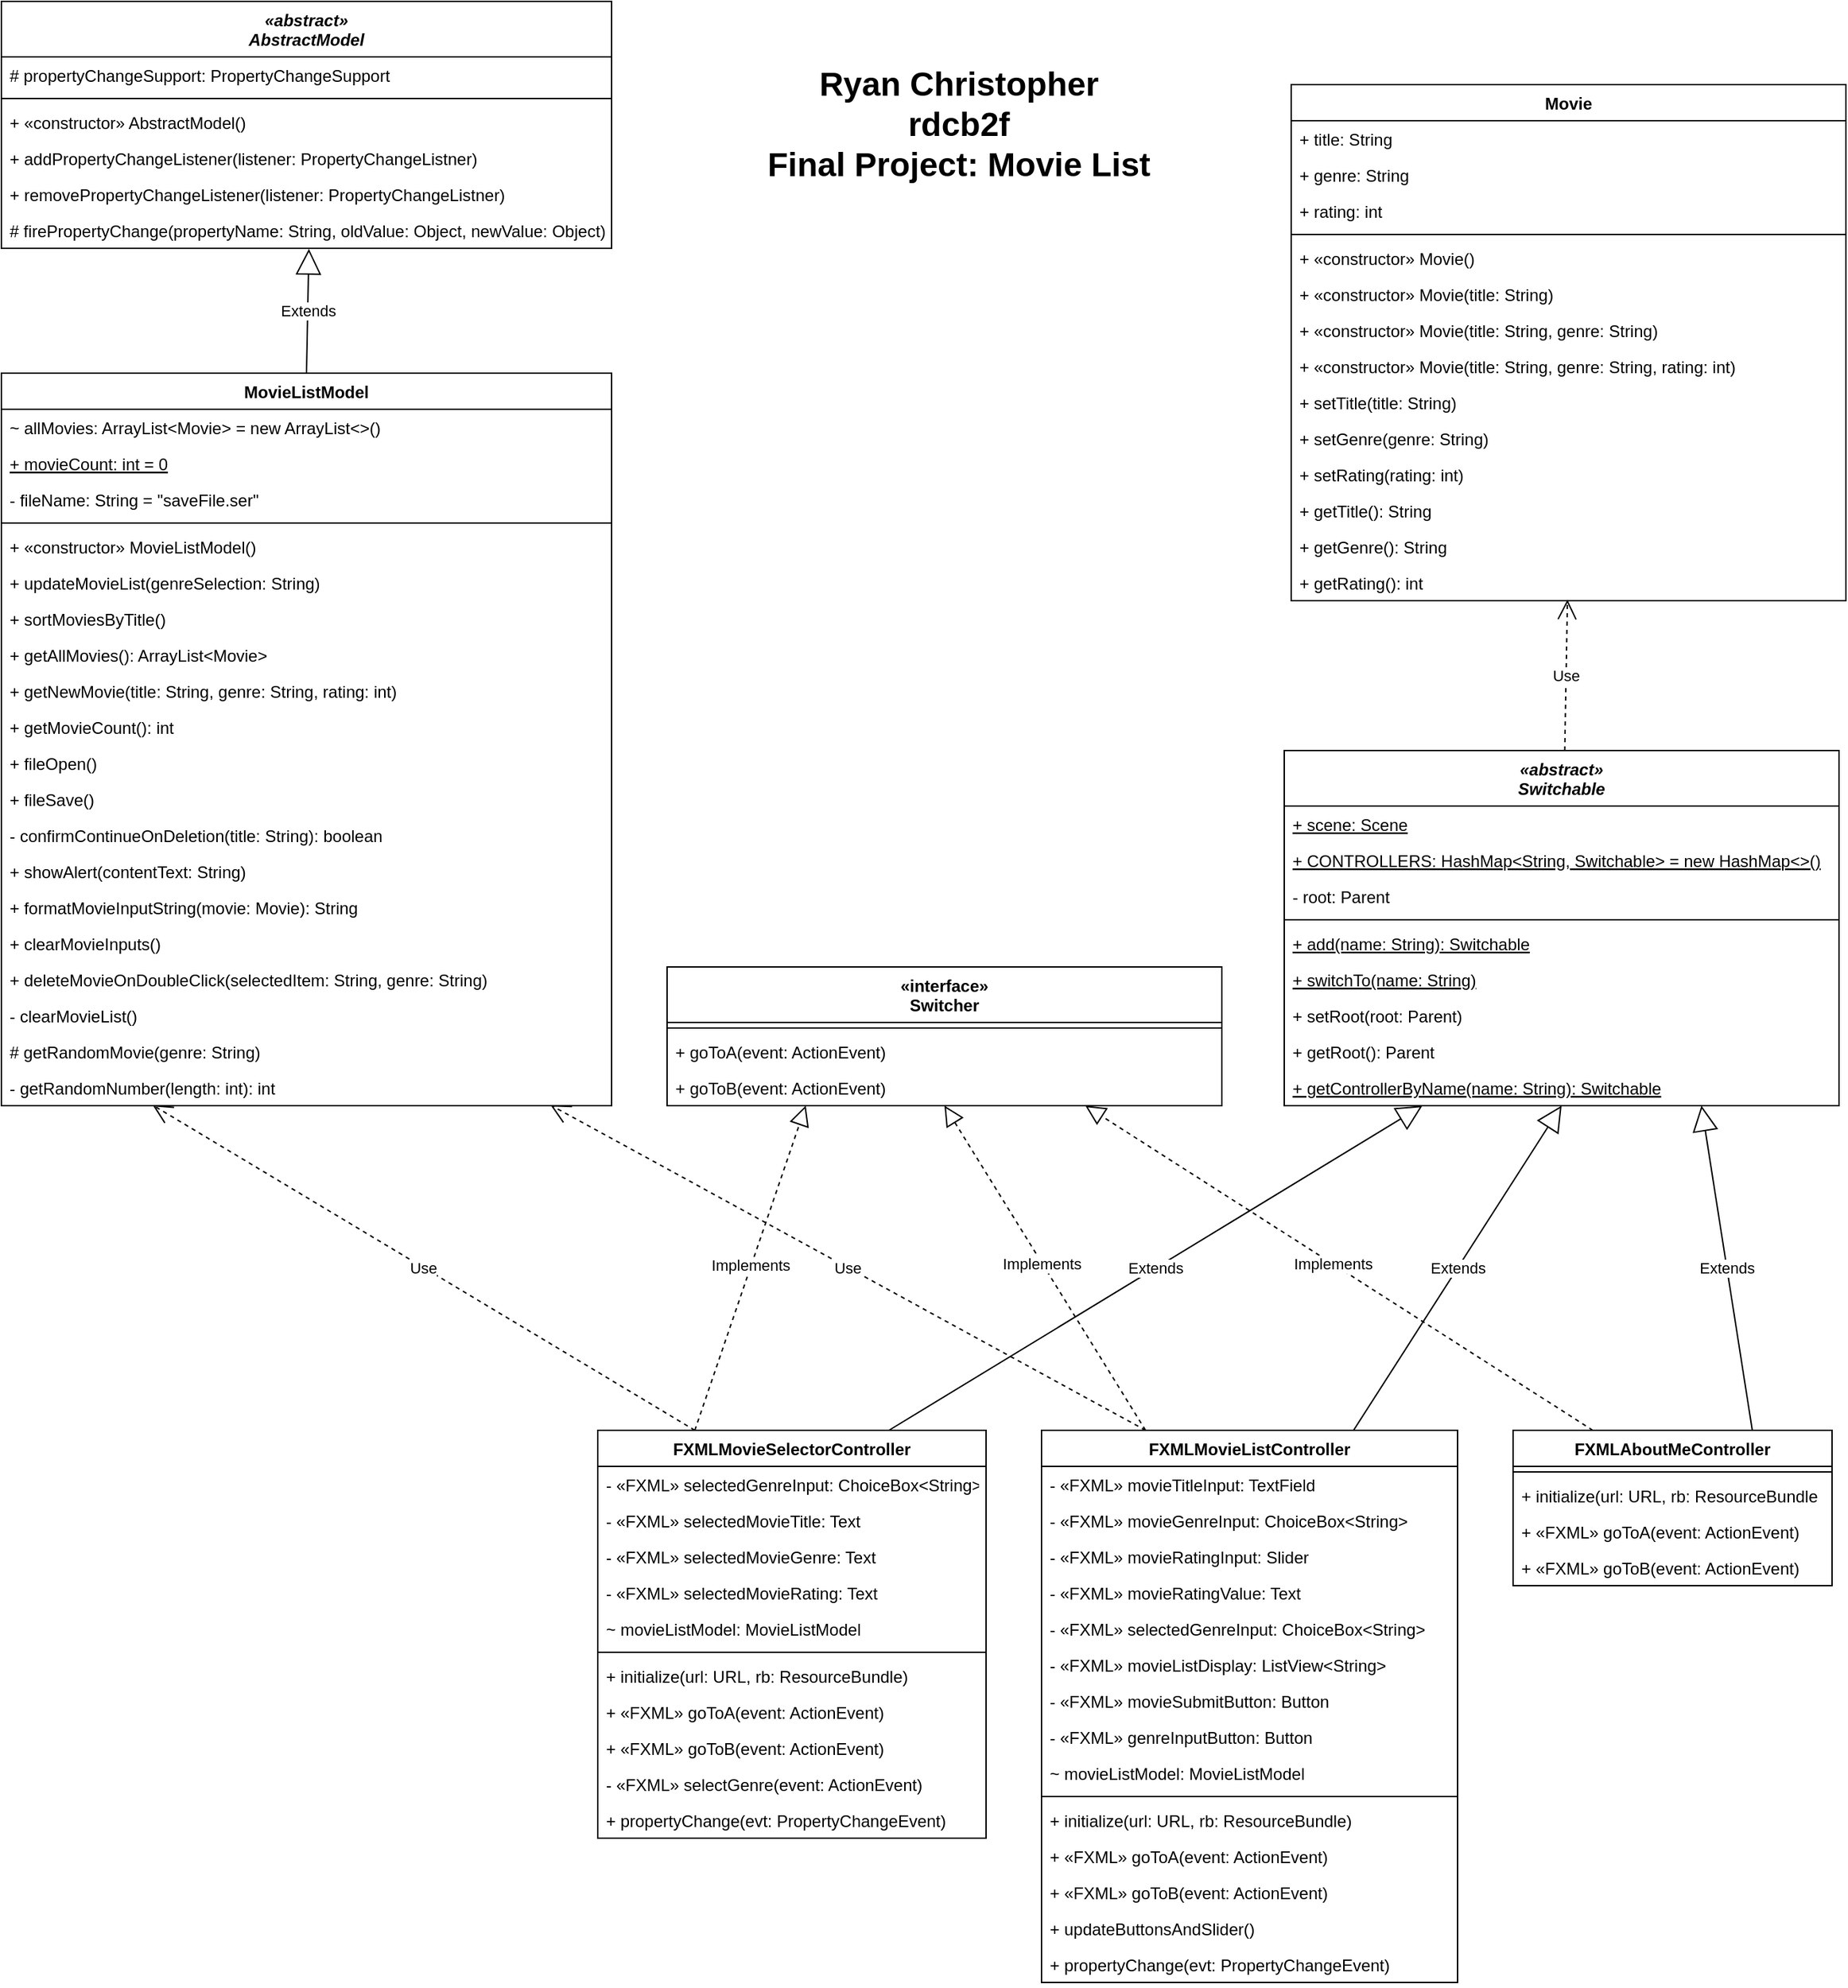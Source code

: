 <mxfile version="14.4.9" type="device"><diagram id="tVxS_6GN8kHT8gtXLQxg" name="Page-1"><mxGraphModel dx="2881" dy="2203" grid="1" gridSize="10" guides="1" tooltips="1" connect="1" arrows="1" fold="1" page="1" pageScale="1" pageWidth="850" pageHeight="1100" math="0" shadow="0"><root><mxCell id="0"/><mxCell id="1" parent="0"/><mxCell id="slkLCoRaijiRmaJfFfZp-1" value="«abstract»&#10;AbstractModel" style="swimlane;fontStyle=3;align=center;verticalAlign=top;childLayout=stackLayout;horizontal=1;startSize=40;horizontalStack=0;resizeParent=1;resizeParentMax=0;resizeLast=0;collapsible=1;marginBottom=0;" vertex="1" parent="1"><mxGeometry x="-50" y="-320" width="440" height="178" as="geometry"/></mxCell><mxCell id="slkLCoRaijiRmaJfFfZp-2" value="# propertyChangeSupport: PropertyChangeSupport" style="text;strokeColor=none;fillColor=none;align=left;verticalAlign=top;spacingLeft=4;spacingRight=4;overflow=hidden;rotatable=0;points=[[0,0.5],[1,0.5]];portConstraint=eastwest;" vertex="1" parent="slkLCoRaijiRmaJfFfZp-1"><mxGeometry y="40" width="440" height="26" as="geometry"/></mxCell><mxCell id="slkLCoRaijiRmaJfFfZp-3" value="" style="line;strokeWidth=1;fillColor=none;align=left;verticalAlign=middle;spacingTop=-1;spacingLeft=3;spacingRight=3;rotatable=0;labelPosition=right;points=[];portConstraint=eastwest;" vertex="1" parent="slkLCoRaijiRmaJfFfZp-1"><mxGeometry y="66" width="440" height="8" as="geometry"/></mxCell><mxCell id="slkLCoRaijiRmaJfFfZp-4" value="+ «constructor» AbstractModel()" style="text;strokeColor=none;fillColor=none;align=left;verticalAlign=top;spacingLeft=4;spacingRight=4;overflow=hidden;rotatable=0;points=[[0,0.5],[1,0.5]];portConstraint=eastwest;" vertex="1" parent="slkLCoRaijiRmaJfFfZp-1"><mxGeometry y="74" width="440" height="26" as="geometry"/></mxCell><mxCell id="slkLCoRaijiRmaJfFfZp-5" value="+ addPropertyChangeListener(listener: PropertyChangeListner)" style="text;strokeColor=none;fillColor=none;align=left;verticalAlign=top;spacingLeft=4;spacingRight=4;overflow=hidden;rotatable=0;points=[[0,0.5],[1,0.5]];portConstraint=eastwest;" vertex="1" parent="slkLCoRaijiRmaJfFfZp-1"><mxGeometry y="100" width="440" height="26" as="geometry"/></mxCell><mxCell id="slkLCoRaijiRmaJfFfZp-6" value="+ removePropertyChangeListener(listener: PropertyChangeListner)" style="text;strokeColor=none;fillColor=none;align=left;verticalAlign=top;spacingLeft=4;spacingRight=4;overflow=hidden;rotatable=0;points=[[0,0.5],[1,0.5]];portConstraint=eastwest;" vertex="1" parent="slkLCoRaijiRmaJfFfZp-1"><mxGeometry y="126" width="440" height="26" as="geometry"/></mxCell><mxCell id="slkLCoRaijiRmaJfFfZp-7" value="# firePropertyChange(propertyName: String, oldValue: Object, newValue: Object)" style="text;strokeColor=none;fillColor=none;align=left;verticalAlign=top;spacingLeft=4;spacingRight=4;overflow=hidden;rotatable=0;points=[[0,0.5],[1,0.5]];portConstraint=eastwest;" vertex="1" parent="slkLCoRaijiRmaJfFfZp-1"><mxGeometry y="152" width="440" height="26" as="geometry"/></mxCell><mxCell id="slkLCoRaijiRmaJfFfZp-8" value="MovieListModel" style="swimlane;fontStyle=1;align=center;verticalAlign=top;childLayout=stackLayout;horizontal=1;startSize=26;horizontalStack=0;resizeParent=1;resizeParentMax=0;resizeLast=0;collapsible=1;marginBottom=0;" vertex="1" parent="1"><mxGeometry x="-50" y="-52" width="440" height="528" as="geometry"/></mxCell><mxCell id="slkLCoRaijiRmaJfFfZp-9" value="~ allMovies: ArrayList&lt;Movie&gt; = new ArrayList&lt;&gt;()" style="text;strokeColor=none;fillColor=none;align=left;verticalAlign=top;spacingLeft=4;spacingRight=4;overflow=hidden;rotatable=0;points=[[0,0.5],[1,0.5]];portConstraint=eastwest;" vertex="1" parent="slkLCoRaijiRmaJfFfZp-8"><mxGeometry y="26" width="440" height="26" as="geometry"/></mxCell><mxCell id="slkLCoRaijiRmaJfFfZp-12" value="+ movieCount: int = 0" style="text;strokeColor=none;fillColor=none;align=left;verticalAlign=top;spacingLeft=4;spacingRight=4;overflow=hidden;rotatable=0;points=[[0,0.5],[1,0.5]];portConstraint=eastwest;fontStyle=4" vertex="1" parent="slkLCoRaijiRmaJfFfZp-8"><mxGeometry y="52" width="440" height="26" as="geometry"/></mxCell><mxCell id="slkLCoRaijiRmaJfFfZp-13" value="- fileName: String = &quot;saveFile.ser&quot;" style="text;strokeColor=none;fillColor=none;align=left;verticalAlign=top;spacingLeft=4;spacingRight=4;overflow=hidden;rotatable=0;points=[[0,0.5],[1,0.5]];portConstraint=eastwest;fontStyle=0" vertex="1" parent="slkLCoRaijiRmaJfFfZp-8"><mxGeometry y="78" width="440" height="26" as="geometry"/></mxCell><mxCell id="slkLCoRaijiRmaJfFfZp-10" value="" style="line;strokeWidth=1;fillColor=none;align=left;verticalAlign=middle;spacingTop=-1;spacingLeft=3;spacingRight=3;rotatable=0;labelPosition=right;points=[];portConstraint=eastwest;" vertex="1" parent="slkLCoRaijiRmaJfFfZp-8"><mxGeometry y="104" width="440" height="8" as="geometry"/></mxCell><mxCell id="slkLCoRaijiRmaJfFfZp-11" value="+ «constructor» MovieListModel()" style="text;strokeColor=none;fillColor=none;align=left;verticalAlign=top;spacingLeft=4;spacingRight=4;overflow=hidden;rotatable=0;points=[[0,0.5],[1,0.5]];portConstraint=eastwest;" vertex="1" parent="slkLCoRaijiRmaJfFfZp-8"><mxGeometry y="112" width="440" height="26" as="geometry"/></mxCell><mxCell id="slkLCoRaijiRmaJfFfZp-14" value="+ updateMovieList(genreSelection: String)" style="text;strokeColor=none;fillColor=none;align=left;verticalAlign=top;spacingLeft=4;spacingRight=4;overflow=hidden;rotatable=0;points=[[0,0.5],[1,0.5]];portConstraint=eastwest;" vertex="1" parent="slkLCoRaijiRmaJfFfZp-8"><mxGeometry y="138" width="440" height="26" as="geometry"/></mxCell><mxCell id="slkLCoRaijiRmaJfFfZp-15" value="+ sortMoviesByTitle()" style="text;strokeColor=none;fillColor=none;align=left;verticalAlign=top;spacingLeft=4;spacingRight=4;overflow=hidden;rotatable=0;points=[[0,0.5],[1,0.5]];portConstraint=eastwest;" vertex="1" parent="slkLCoRaijiRmaJfFfZp-8"><mxGeometry y="164" width="440" height="26" as="geometry"/></mxCell><mxCell id="slkLCoRaijiRmaJfFfZp-16" value="+ getAllMovies(): ArrayList&lt;Movie&gt;" style="text;strokeColor=none;fillColor=none;align=left;verticalAlign=top;spacingLeft=4;spacingRight=4;overflow=hidden;rotatable=0;points=[[0,0.5],[1,0.5]];portConstraint=eastwest;" vertex="1" parent="slkLCoRaijiRmaJfFfZp-8"><mxGeometry y="190" width="440" height="26" as="geometry"/></mxCell><mxCell id="slkLCoRaijiRmaJfFfZp-17" value="+ getNewMovie(title: String, genre: String, rating: int)" style="text;strokeColor=none;fillColor=none;align=left;verticalAlign=top;spacingLeft=4;spacingRight=4;overflow=hidden;rotatable=0;points=[[0,0.5],[1,0.5]];portConstraint=eastwest;" vertex="1" parent="slkLCoRaijiRmaJfFfZp-8"><mxGeometry y="216" width="440" height="26" as="geometry"/></mxCell><mxCell id="slkLCoRaijiRmaJfFfZp-18" value="+ getMovieCount(): int" style="text;strokeColor=none;fillColor=none;align=left;verticalAlign=top;spacingLeft=4;spacingRight=4;overflow=hidden;rotatable=0;points=[[0,0.5],[1,0.5]];portConstraint=eastwest;" vertex="1" parent="slkLCoRaijiRmaJfFfZp-8"><mxGeometry y="242" width="440" height="26" as="geometry"/></mxCell><mxCell id="slkLCoRaijiRmaJfFfZp-19" value="+ fileOpen()" style="text;strokeColor=none;fillColor=none;align=left;verticalAlign=top;spacingLeft=4;spacingRight=4;overflow=hidden;rotatable=0;points=[[0,0.5],[1,0.5]];portConstraint=eastwest;" vertex="1" parent="slkLCoRaijiRmaJfFfZp-8"><mxGeometry y="268" width="440" height="26" as="geometry"/></mxCell><mxCell id="slkLCoRaijiRmaJfFfZp-20" value="+ fileSave()" style="text;strokeColor=none;fillColor=none;align=left;verticalAlign=top;spacingLeft=4;spacingRight=4;overflow=hidden;rotatable=0;points=[[0,0.5],[1,0.5]];portConstraint=eastwest;" vertex="1" parent="slkLCoRaijiRmaJfFfZp-8"><mxGeometry y="294" width="440" height="26" as="geometry"/></mxCell><mxCell id="slkLCoRaijiRmaJfFfZp-21" value="- confirmContinueOnDeletion(title: String): boolean" style="text;strokeColor=none;fillColor=none;align=left;verticalAlign=top;spacingLeft=4;spacingRight=4;overflow=hidden;rotatable=0;points=[[0,0.5],[1,0.5]];portConstraint=eastwest;" vertex="1" parent="slkLCoRaijiRmaJfFfZp-8"><mxGeometry y="320" width="440" height="26" as="geometry"/></mxCell><mxCell id="slkLCoRaijiRmaJfFfZp-22" value="+ showAlert(contentText: String)" style="text;strokeColor=none;fillColor=none;align=left;verticalAlign=top;spacingLeft=4;spacingRight=4;overflow=hidden;rotatable=0;points=[[0,0.5],[1,0.5]];portConstraint=eastwest;" vertex="1" parent="slkLCoRaijiRmaJfFfZp-8"><mxGeometry y="346" width="440" height="26" as="geometry"/></mxCell><mxCell id="slkLCoRaijiRmaJfFfZp-23" value="+ formatMovieInputString(movie: Movie): String" style="text;strokeColor=none;fillColor=none;align=left;verticalAlign=top;spacingLeft=4;spacingRight=4;overflow=hidden;rotatable=0;points=[[0,0.5],[1,0.5]];portConstraint=eastwest;" vertex="1" parent="slkLCoRaijiRmaJfFfZp-8"><mxGeometry y="372" width="440" height="26" as="geometry"/></mxCell><mxCell id="slkLCoRaijiRmaJfFfZp-24" value="+ clearMovieInputs()" style="text;strokeColor=none;fillColor=none;align=left;verticalAlign=top;spacingLeft=4;spacingRight=4;overflow=hidden;rotatable=0;points=[[0,0.5],[1,0.5]];portConstraint=eastwest;" vertex="1" parent="slkLCoRaijiRmaJfFfZp-8"><mxGeometry y="398" width="440" height="26" as="geometry"/></mxCell><mxCell id="slkLCoRaijiRmaJfFfZp-25" value="+ deleteMovieOnDoubleClick(selectedItem: String, genre: String)" style="text;strokeColor=none;fillColor=none;align=left;verticalAlign=top;spacingLeft=4;spacingRight=4;overflow=hidden;rotatable=0;points=[[0,0.5],[1,0.5]];portConstraint=eastwest;" vertex="1" parent="slkLCoRaijiRmaJfFfZp-8"><mxGeometry y="424" width="440" height="26" as="geometry"/></mxCell><mxCell id="slkLCoRaijiRmaJfFfZp-26" value="- clearMovieList()" style="text;strokeColor=none;fillColor=none;align=left;verticalAlign=top;spacingLeft=4;spacingRight=4;overflow=hidden;rotatable=0;points=[[0,0.5],[1,0.5]];portConstraint=eastwest;" vertex="1" parent="slkLCoRaijiRmaJfFfZp-8"><mxGeometry y="450" width="440" height="26" as="geometry"/></mxCell><mxCell id="slkLCoRaijiRmaJfFfZp-27" value="# getRandomMovie(genre: String)" style="text;strokeColor=none;fillColor=none;align=left;verticalAlign=top;spacingLeft=4;spacingRight=4;overflow=hidden;rotatable=0;points=[[0,0.5],[1,0.5]];portConstraint=eastwest;" vertex="1" parent="slkLCoRaijiRmaJfFfZp-8"><mxGeometry y="476" width="440" height="26" as="geometry"/></mxCell><mxCell id="slkLCoRaijiRmaJfFfZp-28" value="- getRandomNumber(length: int): int" style="text;strokeColor=none;fillColor=none;align=left;verticalAlign=top;spacingLeft=4;spacingRight=4;overflow=hidden;rotatable=0;points=[[0,0.5],[1,0.5]];portConstraint=eastwest;" vertex="1" parent="slkLCoRaijiRmaJfFfZp-8"><mxGeometry y="502" width="440" height="26" as="geometry"/></mxCell><mxCell id="slkLCoRaijiRmaJfFfZp-29" value="FXMLMovieListController" style="swimlane;fontStyle=1;align=center;verticalAlign=top;childLayout=stackLayout;horizontal=1;startSize=26;horizontalStack=0;resizeParent=1;resizeParentMax=0;resizeLast=0;collapsible=1;marginBottom=0;" vertex="1" parent="1"><mxGeometry x="700" y="710" width="300" height="398" as="geometry"/></mxCell><mxCell id="slkLCoRaijiRmaJfFfZp-30" value="- «FXML» movieTitleInput: TextField" style="text;strokeColor=none;fillColor=none;align=left;verticalAlign=top;spacingLeft=4;spacingRight=4;overflow=hidden;rotatable=0;points=[[0,0.5],[1,0.5]];portConstraint=eastwest;" vertex="1" parent="slkLCoRaijiRmaJfFfZp-29"><mxGeometry y="26" width="300" height="26" as="geometry"/></mxCell><mxCell id="slkLCoRaijiRmaJfFfZp-33" value="- «FXML» movieGenreInput: ChoiceBox&lt;String&gt;" style="text;strokeColor=none;fillColor=none;align=left;verticalAlign=top;spacingLeft=4;spacingRight=4;overflow=hidden;rotatable=0;points=[[0,0.5],[1,0.5]];portConstraint=eastwest;" vertex="1" parent="slkLCoRaijiRmaJfFfZp-29"><mxGeometry y="52" width="300" height="26" as="geometry"/></mxCell><mxCell id="slkLCoRaijiRmaJfFfZp-34" value="- «FXML» movieRatingInput: Slider" style="text;strokeColor=none;fillColor=none;align=left;verticalAlign=top;spacingLeft=4;spacingRight=4;overflow=hidden;rotatable=0;points=[[0,0.5],[1,0.5]];portConstraint=eastwest;" vertex="1" parent="slkLCoRaijiRmaJfFfZp-29"><mxGeometry y="78" width="300" height="26" as="geometry"/></mxCell><mxCell id="slkLCoRaijiRmaJfFfZp-35" value="- «FXML» movieRatingValue: Text" style="text;strokeColor=none;fillColor=none;align=left;verticalAlign=top;spacingLeft=4;spacingRight=4;overflow=hidden;rotatable=0;points=[[0,0.5],[1,0.5]];portConstraint=eastwest;" vertex="1" parent="slkLCoRaijiRmaJfFfZp-29"><mxGeometry y="104" width="300" height="26" as="geometry"/></mxCell><mxCell id="slkLCoRaijiRmaJfFfZp-36" value="- «FXML» selectedGenreInput: ChoiceBox&lt;String&gt;" style="text;strokeColor=none;fillColor=none;align=left;verticalAlign=top;spacingLeft=4;spacingRight=4;overflow=hidden;rotatable=0;points=[[0,0.5],[1,0.5]];portConstraint=eastwest;" vertex="1" parent="slkLCoRaijiRmaJfFfZp-29"><mxGeometry y="130" width="300" height="26" as="geometry"/></mxCell><mxCell id="slkLCoRaijiRmaJfFfZp-37" value="- «FXML» movieListDisplay: ListView&lt;String&gt;" style="text;strokeColor=none;fillColor=none;align=left;verticalAlign=top;spacingLeft=4;spacingRight=4;overflow=hidden;rotatable=0;points=[[0,0.5],[1,0.5]];portConstraint=eastwest;" vertex="1" parent="slkLCoRaijiRmaJfFfZp-29"><mxGeometry y="156" width="300" height="26" as="geometry"/></mxCell><mxCell id="slkLCoRaijiRmaJfFfZp-38" value="- «FXML» movieSubmitButton: Button" style="text;strokeColor=none;fillColor=none;align=left;verticalAlign=top;spacingLeft=4;spacingRight=4;overflow=hidden;rotatable=0;points=[[0,0.5],[1,0.5]];portConstraint=eastwest;" vertex="1" parent="slkLCoRaijiRmaJfFfZp-29"><mxGeometry y="182" width="300" height="26" as="geometry"/></mxCell><mxCell id="slkLCoRaijiRmaJfFfZp-39" value="- «FXML» genreInputButton: Button" style="text;strokeColor=none;fillColor=none;align=left;verticalAlign=top;spacingLeft=4;spacingRight=4;overflow=hidden;rotatable=0;points=[[0,0.5],[1,0.5]];portConstraint=eastwest;" vertex="1" parent="slkLCoRaijiRmaJfFfZp-29"><mxGeometry y="208" width="300" height="26" as="geometry"/></mxCell><mxCell id="slkLCoRaijiRmaJfFfZp-40" value="~ movieListModel: MovieListModel" style="text;strokeColor=none;fillColor=none;align=left;verticalAlign=top;spacingLeft=4;spacingRight=4;overflow=hidden;rotatable=0;points=[[0,0.5],[1,0.5]];portConstraint=eastwest;" vertex="1" parent="slkLCoRaijiRmaJfFfZp-29"><mxGeometry y="234" width="300" height="26" as="geometry"/></mxCell><mxCell id="slkLCoRaijiRmaJfFfZp-31" value="" style="line;strokeWidth=1;fillColor=none;align=left;verticalAlign=middle;spacingTop=-1;spacingLeft=3;spacingRight=3;rotatable=0;labelPosition=right;points=[];portConstraint=eastwest;" vertex="1" parent="slkLCoRaijiRmaJfFfZp-29"><mxGeometry y="260" width="300" height="8" as="geometry"/></mxCell><mxCell id="slkLCoRaijiRmaJfFfZp-32" value="+ initialize(url: URL, rb: ResourceBundle)" style="text;strokeColor=none;fillColor=none;align=left;verticalAlign=top;spacingLeft=4;spacingRight=4;overflow=hidden;rotatable=0;points=[[0,0.5],[1,0.5]];portConstraint=eastwest;" vertex="1" parent="slkLCoRaijiRmaJfFfZp-29"><mxGeometry y="268" width="300" height="26" as="geometry"/></mxCell><mxCell id="slkLCoRaijiRmaJfFfZp-41" value="+ «FXML» goToA(event: ActionEvent)" style="text;strokeColor=none;fillColor=none;align=left;verticalAlign=top;spacingLeft=4;spacingRight=4;overflow=hidden;rotatable=0;points=[[0,0.5],[1,0.5]];portConstraint=eastwest;" vertex="1" parent="slkLCoRaijiRmaJfFfZp-29"><mxGeometry y="294" width="300" height="26" as="geometry"/></mxCell><mxCell id="slkLCoRaijiRmaJfFfZp-42" value="+ «FXML» goToB(event: ActionEvent)" style="text;strokeColor=none;fillColor=none;align=left;verticalAlign=top;spacingLeft=4;spacingRight=4;overflow=hidden;rotatable=0;points=[[0,0.5],[1,0.5]];portConstraint=eastwest;" vertex="1" parent="slkLCoRaijiRmaJfFfZp-29"><mxGeometry y="320" width="300" height="26" as="geometry"/></mxCell><mxCell id="slkLCoRaijiRmaJfFfZp-43" value="+ updateButtonsAndSlider()" style="text;strokeColor=none;fillColor=none;align=left;verticalAlign=top;spacingLeft=4;spacingRight=4;overflow=hidden;rotatable=0;points=[[0,0.5],[1,0.5]];portConstraint=eastwest;" vertex="1" parent="slkLCoRaijiRmaJfFfZp-29"><mxGeometry y="346" width="300" height="26" as="geometry"/></mxCell><mxCell id="slkLCoRaijiRmaJfFfZp-44" value="+ propertyChange(evt: PropertyChangeEvent)" style="text;strokeColor=none;fillColor=none;align=left;verticalAlign=top;spacingLeft=4;spacingRight=4;overflow=hidden;rotatable=0;points=[[0,0.5],[1,0.5]];portConstraint=eastwest;" vertex="1" parent="slkLCoRaijiRmaJfFfZp-29"><mxGeometry y="372" width="300" height="26" as="geometry"/></mxCell><mxCell id="slkLCoRaijiRmaJfFfZp-45" value="FXMLMovieSelectorController" style="swimlane;fontStyle=1;align=center;verticalAlign=top;childLayout=stackLayout;horizontal=1;startSize=26;horizontalStack=0;resizeParent=1;resizeParentMax=0;resizeLast=0;collapsible=1;marginBottom=0;" vertex="1" parent="1"><mxGeometry x="380" y="710" width="280" height="294" as="geometry"/></mxCell><mxCell id="slkLCoRaijiRmaJfFfZp-46" value="- «FXML» selectedGenreInput: ChoiceBox&lt;String&gt;" style="text;strokeColor=none;fillColor=none;align=left;verticalAlign=top;spacingLeft=4;spacingRight=4;overflow=hidden;rotatable=0;points=[[0,0.5],[1,0.5]];portConstraint=eastwest;" vertex="1" parent="slkLCoRaijiRmaJfFfZp-45"><mxGeometry y="26" width="280" height="26" as="geometry"/></mxCell><mxCell id="slkLCoRaijiRmaJfFfZp-49" value="- «FXML» selectedMovieTitle: Text" style="text;strokeColor=none;fillColor=none;align=left;verticalAlign=top;spacingLeft=4;spacingRight=4;overflow=hidden;rotatable=0;points=[[0,0.5],[1,0.5]];portConstraint=eastwest;" vertex="1" parent="slkLCoRaijiRmaJfFfZp-45"><mxGeometry y="52" width="280" height="26" as="geometry"/></mxCell><mxCell id="slkLCoRaijiRmaJfFfZp-50" value="- «FXML» selectedMovieGenre: Text" style="text;strokeColor=none;fillColor=none;align=left;verticalAlign=top;spacingLeft=4;spacingRight=4;overflow=hidden;rotatable=0;points=[[0,0.5],[1,0.5]];portConstraint=eastwest;" vertex="1" parent="slkLCoRaijiRmaJfFfZp-45"><mxGeometry y="78" width="280" height="26" as="geometry"/></mxCell><mxCell id="slkLCoRaijiRmaJfFfZp-51" value="- «FXML» selectedMovieRating: Text" style="text;strokeColor=none;fillColor=none;align=left;verticalAlign=top;spacingLeft=4;spacingRight=4;overflow=hidden;rotatable=0;points=[[0,0.5],[1,0.5]];portConstraint=eastwest;" vertex="1" parent="slkLCoRaijiRmaJfFfZp-45"><mxGeometry y="104" width="280" height="26" as="geometry"/></mxCell><mxCell id="slkLCoRaijiRmaJfFfZp-52" value="~ movieListModel: MovieListModel" style="text;strokeColor=none;fillColor=none;align=left;verticalAlign=top;spacingLeft=4;spacingRight=4;overflow=hidden;rotatable=0;points=[[0,0.5],[1,0.5]];portConstraint=eastwest;" vertex="1" parent="slkLCoRaijiRmaJfFfZp-45"><mxGeometry y="130" width="280" height="26" as="geometry"/></mxCell><mxCell id="slkLCoRaijiRmaJfFfZp-47" value="" style="line;strokeWidth=1;fillColor=none;align=left;verticalAlign=middle;spacingTop=-1;spacingLeft=3;spacingRight=3;rotatable=0;labelPosition=right;points=[];portConstraint=eastwest;" vertex="1" parent="slkLCoRaijiRmaJfFfZp-45"><mxGeometry y="156" width="280" height="8" as="geometry"/></mxCell><mxCell id="slkLCoRaijiRmaJfFfZp-48" value="+ initialize(url: URL, rb: ResourceBundle)" style="text;strokeColor=none;fillColor=none;align=left;verticalAlign=top;spacingLeft=4;spacingRight=4;overflow=hidden;rotatable=0;points=[[0,0.5],[1,0.5]];portConstraint=eastwest;" vertex="1" parent="slkLCoRaijiRmaJfFfZp-45"><mxGeometry y="164" width="280" height="26" as="geometry"/></mxCell><mxCell id="slkLCoRaijiRmaJfFfZp-53" value="+ «FXML» goToA(event: ActionEvent)" style="text;strokeColor=none;fillColor=none;align=left;verticalAlign=top;spacingLeft=4;spacingRight=4;overflow=hidden;rotatable=0;points=[[0,0.5],[1,0.5]];portConstraint=eastwest;" vertex="1" parent="slkLCoRaijiRmaJfFfZp-45"><mxGeometry y="190" width="280" height="26" as="geometry"/></mxCell><mxCell id="slkLCoRaijiRmaJfFfZp-54" value="+ «FXML» goToB(event: ActionEvent)" style="text;strokeColor=none;fillColor=none;align=left;verticalAlign=top;spacingLeft=4;spacingRight=4;overflow=hidden;rotatable=0;points=[[0,0.5],[1,0.5]];portConstraint=eastwest;" vertex="1" parent="slkLCoRaijiRmaJfFfZp-45"><mxGeometry y="216" width="280" height="26" as="geometry"/></mxCell><mxCell id="slkLCoRaijiRmaJfFfZp-55" value="- «FXML» selectGenre(event: ActionEvent)" style="text;strokeColor=none;fillColor=none;align=left;verticalAlign=top;spacingLeft=4;spacingRight=4;overflow=hidden;rotatable=0;points=[[0,0.5],[1,0.5]];portConstraint=eastwest;" vertex="1" parent="slkLCoRaijiRmaJfFfZp-45"><mxGeometry y="242" width="280" height="26" as="geometry"/></mxCell><mxCell id="slkLCoRaijiRmaJfFfZp-56" value="+ propertyChange(evt: PropertyChangeEvent)" style="text;strokeColor=none;fillColor=none;align=left;verticalAlign=top;spacingLeft=4;spacingRight=4;overflow=hidden;rotatable=0;points=[[0,0.5],[1,0.5]];portConstraint=eastwest;" vertex="1" parent="slkLCoRaijiRmaJfFfZp-45"><mxGeometry y="268" width="280" height="26" as="geometry"/></mxCell><mxCell id="slkLCoRaijiRmaJfFfZp-57" value="FXMLAboutMeController" style="swimlane;fontStyle=1;align=center;verticalAlign=top;childLayout=stackLayout;horizontal=1;startSize=26;horizontalStack=0;resizeParent=1;resizeParentMax=0;resizeLast=0;collapsible=1;marginBottom=0;" vertex="1" parent="1"><mxGeometry x="1040" y="710" width="230" height="112" as="geometry"/></mxCell><mxCell id="slkLCoRaijiRmaJfFfZp-59" value="" style="line;strokeWidth=1;fillColor=none;align=left;verticalAlign=middle;spacingTop=-1;spacingLeft=3;spacingRight=3;rotatable=0;labelPosition=right;points=[];portConstraint=eastwest;" vertex="1" parent="slkLCoRaijiRmaJfFfZp-57"><mxGeometry y="26" width="230" height="8" as="geometry"/></mxCell><mxCell id="slkLCoRaijiRmaJfFfZp-60" value="+ initialize(url: URL, rb: ResourceBundle" style="text;strokeColor=none;fillColor=none;align=left;verticalAlign=top;spacingLeft=4;spacingRight=4;overflow=hidden;rotatable=0;points=[[0,0.5],[1,0.5]];portConstraint=eastwest;" vertex="1" parent="slkLCoRaijiRmaJfFfZp-57"><mxGeometry y="34" width="230" height="26" as="geometry"/></mxCell><mxCell id="slkLCoRaijiRmaJfFfZp-61" value="+ «FXML» goToA(event: ActionEvent)" style="text;strokeColor=none;fillColor=none;align=left;verticalAlign=top;spacingLeft=4;spacingRight=4;overflow=hidden;rotatable=0;points=[[0,0.5],[1,0.5]];portConstraint=eastwest;" vertex="1" parent="slkLCoRaijiRmaJfFfZp-57"><mxGeometry y="60" width="230" height="26" as="geometry"/></mxCell><mxCell id="slkLCoRaijiRmaJfFfZp-62" value="+ «FXML» goToB(event: ActionEvent)" style="text;strokeColor=none;fillColor=none;align=left;verticalAlign=top;spacingLeft=4;spacingRight=4;overflow=hidden;rotatable=0;points=[[0,0.5],[1,0.5]];portConstraint=eastwest;" vertex="1" parent="slkLCoRaijiRmaJfFfZp-57"><mxGeometry y="86" width="230" height="26" as="geometry"/></mxCell><mxCell id="slkLCoRaijiRmaJfFfZp-63" value="«abstract»&#10;Switchable" style="swimlane;fontStyle=3;align=center;verticalAlign=top;childLayout=stackLayout;horizontal=1;startSize=40;horizontalStack=0;resizeParent=1;resizeParentMax=0;resizeLast=0;collapsible=1;marginBottom=0;" vertex="1" parent="1"><mxGeometry x="875" y="220" width="400" height="256" as="geometry"/></mxCell><mxCell id="slkLCoRaijiRmaJfFfZp-64" value="+ scene: Scene" style="text;strokeColor=none;fillColor=none;align=left;verticalAlign=top;spacingLeft=4;spacingRight=4;overflow=hidden;rotatable=0;points=[[0,0.5],[1,0.5]];portConstraint=eastwest;fontStyle=4" vertex="1" parent="slkLCoRaijiRmaJfFfZp-63"><mxGeometry y="40" width="400" height="26" as="geometry"/></mxCell><mxCell id="slkLCoRaijiRmaJfFfZp-67" value="+ CONTROLLERS: HashMap&lt;String, Switchable&gt; = new HashMap&lt;&gt;()" style="text;strokeColor=none;fillColor=none;align=left;verticalAlign=top;spacingLeft=4;spacingRight=4;overflow=hidden;rotatable=0;points=[[0,0.5],[1,0.5]];portConstraint=eastwest;fontStyle=4" vertex="1" parent="slkLCoRaijiRmaJfFfZp-63"><mxGeometry y="66" width="400" height="26" as="geometry"/></mxCell><mxCell id="slkLCoRaijiRmaJfFfZp-69" value="- root: Parent" style="text;strokeColor=none;fillColor=none;align=left;verticalAlign=top;spacingLeft=4;spacingRight=4;overflow=hidden;rotatable=0;points=[[0,0.5],[1,0.5]];portConstraint=eastwest;fontStyle=0" vertex="1" parent="slkLCoRaijiRmaJfFfZp-63"><mxGeometry y="92" width="400" height="26" as="geometry"/></mxCell><mxCell id="slkLCoRaijiRmaJfFfZp-65" value="" style="line;strokeWidth=1;fillColor=none;align=left;verticalAlign=middle;spacingTop=-1;spacingLeft=3;spacingRight=3;rotatable=0;labelPosition=right;points=[];portConstraint=eastwest;" vertex="1" parent="slkLCoRaijiRmaJfFfZp-63"><mxGeometry y="118" width="400" height="8" as="geometry"/></mxCell><mxCell id="slkLCoRaijiRmaJfFfZp-66" value="+ add(name: String): Switchable" style="text;strokeColor=none;fillColor=none;align=left;verticalAlign=top;spacingLeft=4;spacingRight=4;overflow=hidden;rotatable=0;points=[[0,0.5],[1,0.5]];portConstraint=eastwest;fontStyle=4" vertex="1" parent="slkLCoRaijiRmaJfFfZp-63"><mxGeometry y="126" width="400" height="26" as="geometry"/></mxCell><mxCell id="slkLCoRaijiRmaJfFfZp-70" value="+ switchTo(name: String)" style="text;strokeColor=none;fillColor=none;align=left;verticalAlign=top;spacingLeft=4;spacingRight=4;overflow=hidden;rotatable=0;points=[[0,0.5],[1,0.5]];portConstraint=eastwest;fontStyle=4" vertex="1" parent="slkLCoRaijiRmaJfFfZp-63"><mxGeometry y="152" width="400" height="26" as="geometry"/></mxCell><mxCell id="slkLCoRaijiRmaJfFfZp-71" value="+ setRoot(root: Parent)" style="text;strokeColor=none;fillColor=none;align=left;verticalAlign=top;spacingLeft=4;spacingRight=4;overflow=hidden;rotatable=0;points=[[0,0.5],[1,0.5]];portConstraint=eastwest;fontStyle=0" vertex="1" parent="slkLCoRaijiRmaJfFfZp-63"><mxGeometry y="178" width="400" height="26" as="geometry"/></mxCell><mxCell id="slkLCoRaijiRmaJfFfZp-72" value="+ getRoot(): Parent" style="text;strokeColor=none;fillColor=none;align=left;verticalAlign=top;spacingLeft=4;spacingRight=4;overflow=hidden;rotatable=0;points=[[0,0.5],[1,0.5]];portConstraint=eastwest;fontStyle=0" vertex="1" parent="slkLCoRaijiRmaJfFfZp-63"><mxGeometry y="204" width="400" height="26" as="geometry"/></mxCell><mxCell id="slkLCoRaijiRmaJfFfZp-73" value="+ getControllerByName(name: String): Switchable" style="text;strokeColor=none;fillColor=none;align=left;verticalAlign=top;spacingLeft=4;spacingRight=4;overflow=hidden;rotatable=0;points=[[0,0.5],[1,0.5]];portConstraint=eastwest;fontStyle=4" vertex="1" parent="slkLCoRaijiRmaJfFfZp-63"><mxGeometry y="230" width="400" height="26" as="geometry"/></mxCell><mxCell id="slkLCoRaijiRmaJfFfZp-74" value="«interface»&#10;Switcher" style="swimlane;fontStyle=1;align=center;verticalAlign=top;childLayout=stackLayout;horizontal=1;startSize=40;horizontalStack=0;resizeParent=1;resizeParentMax=0;resizeLast=0;collapsible=1;marginBottom=0;" vertex="1" parent="1"><mxGeometry x="430" y="376" width="400" height="100" as="geometry"/></mxCell><mxCell id="slkLCoRaijiRmaJfFfZp-76" value="" style="line;strokeWidth=1;fillColor=none;align=left;verticalAlign=middle;spacingTop=-1;spacingLeft=3;spacingRight=3;rotatable=0;labelPosition=right;points=[];portConstraint=eastwest;" vertex="1" parent="slkLCoRaijiRmaJfFfZp-74"><mxGeometry y="40" width="400" height="8" as="geometry"/></mxCell><mxCell id="slkLCoRaijiRmaJfFfZp-77" value="+ goToA(event: ActionEvent)" style="text;strokeColor=none;fillColor=none;align=left;verticalAlign=top;spacingLeft=4;spacingRight=4;overflow=hidden;rotatable=0;points=[[0,0.5],[1,0.5]];portConstraint=eastwest;" vertex="1" parent="slkLCoRaijiRmaJfFfZp-74"><mxGeometry y="48" width="400" height="26" as="geometry"/></mxCell><mxCell id="slkLCoRaijiRmaJfFfZp-78" value="+ goToB(event: ActionEvent)" style="text;strokeColor=none;fillColor=none;align=left;verticalAlign=top;spacingLeft=4;spacingRight=4;overflow=hidden;rotatable=0;points=[[0,0.5],[1,0.5]];portConstraint=eastwest;" vertex="1" parent="slkLCoRaijiRmaJfFfZp-74"><mxGeometry y="74" width="400" height="26" as="geometry"/></mxCell><mxCell id="slkLCoRaijiRmaJfFfZp-79" value="Movie" style="swimlane;fontStyle=1;align=center;verticalAlign=top;childLayout=stackLayout;horizontal=1;startSize=26;horizontalStack=0;resizeParent=1;resizeParentMax=0;resizeLast=0;collapsible=1;marginBottom=0;" vertex="1" parent="1"><mxGeometry x="880" y="-260" width="400" height="372" as="geometry"/></mxCell><mxCell id="slkLCoRaijiRmaJfFfZp-80" value="+ title: String" style="text;strokeColor=none;fillColor=none;align=left;verticalAlign=top;spacingLeft=4;spacingRight=4;overflow=hidden;rotatable=0;points=[[0,0.5],[1,0.5]];portConstraint=eastwest;" vertex="1" parent="slkLCoRaijiRmaJfFfZp-79"><mxGeometry y="26" width="400" height="26" as="geometry"/></mxCell><mxCell id="slkLCoRaijiRmaJfFfZp-83" value="+ genre: String" style="text;strokeColor=none;fillColor=none;align=left;verticalAlign=top;spacingLeft=4;spacingRight=4;overflow=hidden;rotatable=0;points=[[0,0.5],[1,0.5]];portConstraint=eastwest;" vertex="1" parent="slkLCoRaijiRmaJfFfZp-79"><mxGeometry y="52" width="400" height="26" as="geometry"/></mxCell><mxCell id="slkLCoRaijiRmaJfFfZp-84" value="+ rating: int" style="text;strokeColor=none;fillColor=none;align=left;verticalAlign=top;spacingLeft=4;spacingRight=4;overflow=hidden;rotatable=0;points=[[0,0.5],[1,0.5]];portConstraint=eastwest;" vertex="1" parent="slkLCoRaijiRmaJfFfZp-79"><mxGeometry y="78" width="400" height="26" as="geometry"/></mxCell><mxCell id="slkLCoRaijiRmaJfFfZp-81" value="" style="line;strokeWidth=1;fillColor=none;align=left;verticalAlign=middle;spacingTop=-1;spacingLeft=3;spacingRight=3;rotatable=0;labelPosition=right;points=[];portConstraint=eastwest;" vertex="1" parent="slkLCoRaijiRmaJfFfZp-79"><mxGeometry y="104" width="400" height="8" as="geometry"/></mxCell><mxCell id="slkLCoRaijiRmaJfFfZp-82" value="+ «constructor» Movie()" style="text;strokeColor=none;fillColor=none;align=left;verticalAlign=top;spacingLeft=4;spacingRight=4;overflow=hidden;rotatable=0;points=[[0,0.5],[1,0.5]];portConstraint=eastwest;fontStyle=0" vertex="1" parent="slkLCoRaijiRmaJfFfZp-79"><mxGeometry y="112" width="400" height="26" as="geometry"/></mxCell><mxCell id="slkLCoRaijiRmaJfFfZp-85" value="+ «constructor» Movie(title: String)" style="text;strokeColor=none;fillColor=none;align=left;verticalAlign=top;spacingLeft=4;spacingRight=4;overflow=hidden;rotatable=0;points=[[0,0.5],[1,0.5]];portConstraint=eastwest;fontStyle=0" vertex="1" parent="slkLCoRaijiRmaJfFfZp-79"><mxGeometry y="138" width="400" height="26" as="geometry"/></mxCell><mxCell id="slkLCoRaijiRmaJfFfZp-86" value="+ «constructor» Movie(title: String, genre: String)" style="text;strokeColor=none;fillColor=none;align=left;verticalAlign=top;spacingLeft=4;spacingRight=4;overflow=hidden;rotatable=0;points=[[0,0.5],[1,0.5]];portConstraint=eastwest;fontStyle=0" vertex="1" parent="slkLCoRaijiRmaJfFfZp-79"><mxGeometry y="164" width="400" height="26" as="geometry"/></mxCell><mxCell id="slkLCoRaijiRmaJfFfZp-87" value="+ «constructor» Movie(title: String, genre: String, rating: int)" style="text;strokeColor=none;fillColor=none;align=left;verticalAlign=top;spacingLeft=4;spacingRight=4;overflow=hidden;rotatable=0;points=[[0,0.5],[1,0.5]];portConstraint=eastwest;fontStyle=0" vertex="1" parent="slkLCoRaijiRmaJfFfZp-79"><mxGeometry y="190" width="400" height="26" as="geometry"/></mxCell><mxCell id="slkLCoRaijiRmaJfFfZp-88" value="+ setTitle(title: String)" style="text;strokeColor=none;fillColor=none;align=left;verticalAlign=top;spacingLeft=4;spacingRight=4;overflow=hidden;rotatable=0;points=[[0,0.5],[1,0.5]];portConstraint=eastwest;fontStyle=0" vertex="1" parent="slkLCoRaijiRmaJfFfZp-79"><mxGeometry y="216" width="400" height="26" as="geometry"/></mxCell><mxCell id="slkLCoRaijiRmaJfFfZp-89" value="+ setGenre(genre: String)" style="text;strokeColor=none;fillColor=none;align=left;verticalAlign=top;spacingLeft=4;spacingRight=4;overflow=hidden;rotatable=0;points=[[0,0.5],[1,0.5]];portConstraint=eastwest;fontStyle=0" vertex="1" parent="slkLCoRaijiRmaJfFfZp-79"><mxGeometry y="242" width="400" height="26" as="geometry"/></mxCell><mxCell id="slkLCoRaijiRmaJfFfZp-90" value="+ setRating(rating: int)" style="text;strokeColor=none;fillColor=none;align=left;verticalAlign=top;spacingLeft=4;spacingRight=4;overflow=hidden;rotatable=0;points=[[0,0.5],[1,0.5]];portConstraint=eastwest;fontStyle=0" vertex="1" parent="slkLCoRaijiRmaJfFfZp-79"><mxGeometry y="268" width="400" height="26" as="geometry"/></mxCell><mxCell id="slkLCoRaijiRmaJfFfZp-91" value="+ getTitle(): String" style="text;strokeColor=none;fillColor=none;align=left;verticalAlign=top;spacingLeft=4;spacingRight=4;overflow=hidden;rotatable=0;points=[[0,0.5],[1,0.5]];portConstraint=eastwest;fontStyle=0" vertex="1" parent="slkLCoRaijiRmaJfFfZp-79"><mxGeometry y="294" width="400" height="26" as="geometry"/></mxCell><mxCell id="slkLCoRaijiRmaJfFfZp-92" value="+ getGenre(): String" style="text;strokeColor=none;fillColor=none;align=left;verticalAlign=top;spacingLeft=4;spacingRight=4;overflow=hidden;rotatable=0;points=[[0,0.5],[1,0.5]];portConstraint=eastwest;fontStyle=0" vertex="1" parent="slkLCoRaijiRmaJfFfZp-79"><mxGeometry y="320" width="400" height="26" as="geometry"/></mxCell><mxCell id="slkLCoRaijiRmaJfFfZp-93" value="+ getRating(): int" style="text;strokeColor=none;fillColor=none;align=left;verticalAlign=top;spacingLeft=4;spacingRight=4;overflow=hidden;rotatable=0;points=[[0,0.5],[1,0.5]];portConstraint=eastwest;fontStyle=0" vertex="1" parent="slkLCoRaijiRmaJfFfZp-79"><mxGeometry y="346" width="400" height="26" as="geometry"/></mxCell><mxCell id="slkLCoRaijiRmaJfFfZp-94" value="Extends" style="endArrow=block;endSize=16;endFill=0;html=1;entryX=0.249;entryY=1.001;entryDx=0;entryDy=0;entryPerimeter=0;exitX=0.75;exitY=0;exitDx=0;exitDy=0;" edge="1" parent="1" source="slkLCoRaijiRmaJfFfZp-45" target="slkLCoRaijiRmaJfFfZp-73"><mxGeometry width="160" relative="1" as="geometry"><mxPoint x="620" y="520" as="sourcePoint"/><mxPoint x="780" y="520" as="targetPoint"/></mxGeometry></mxCell><mxCell id="slkLCoRaijiRmaJfFfZp-95" value="Extends" style="endArrow=block;endSize=16;endFill=0;html=1;exitX=0.75;exitY=0;exitDx=0;exitDy=0;entryX=0.5;entryY=1;entryDx=0;entryDy=0;entryPerimeter=0;" edge="1" parent="1" source="slkLCoRaijiRmaJfFfZp-29" target="slkLCoRaijiRmaJfFfZp-73"><mxGeometry width="160" relative="1" as="geometry"><mxPoint x="800" y="510" as="sourcePoint"/><mxPoint x="960" y="510" as="targetPoint"/></mxGeometry></mxCell><mxCell id="slkLCoRaijiRmaJfFfZp-96" value="Extends" style="endArrow=block;endSize=16;endFill=0;html=1;entryX=0.752;entryY=0.999;entryDx=0;entryDy=0;entryPerimeter=0;exitX=0.75;exitY=0;exitDx=0;exitDy=0;" edge="1" parent="1" source="slkLCoRaijiRmaJfFfZp-57" target="slkLCoRaijiRmaJfFfZp-73"><mxGeometry width="160" relative="1" as="geometry"><mxPoint x="1040" y="500" as="sourcePoint"/><mxPoint x="1200" y="500" as="targetPoint"/></mxGeometry></mxCell><mxCell id="slkLCoRaijiRmaJfFfZp-97" value="" style="endArrow=block;dashed=1;endFill=0;endSize=12;html=1;entryX=0.25;entryY=1;entryDx=0;entryDy=0;exitX=0.25;exitY=0;exitDx=0;exitDy=0;" edge="1" parent="1" source="slkLCoRaijiRmaJfFfZp-45" target="slkLCoRaijiRmaJfFfZp-74"><mxGeometry width="160" relative="1" as="geometry"><mxPoint x="380" y="590" as="sourcePoint"/><mxPoint x="540" y="590" as="targetPoint"/></mxGeometry></mxCell><mxCell id="slkLCoRaijiRmaJfFfZp-100" value="Implements" style="edgeLabel;html=1;align=center;verticalAlign=middle;resizable=0;points=[];" vertex="1" connectable="0" parent="slkLCoRaijiRmaJfFfZp-97"><mxGeometry x="0.439" y="-1" relative="1" as="geometry"><mxPoint x="-18.71" y="48.65" as="offset"/></mxGeometry></mxCell><mxCell id="slkLCoRaijiRmaJfFfZp-98" value="" style="endArrow=block;dashed=1;endFill=0;endSize=12;html=1;entryX=0.5;entryY=1;entryDx=0;entryDy=0;exitX=0.25;exitY=0;exitDx=0;exitDy=0;" edge="1" parent="1" source="slkLCoRaijiRmaJfFfZp-29" target="slkLCoRaijiRmaJfFfZp-74"><mxGeometry width="160" relative="1" as="geometry"><mxPoint x="470" y="570" as="sourcePoint"/><mxPoint x="630" y="570" as="targetPoint"/></mxGeometry></mxCell><mxCell id="slkLCoRaijiRmaJfFfZp-101" value="Implements" style="edgeLabel;html=1;align=center;verticalAlign=middle;resizable=0;points=[];" vertex="1" connectable="0" parent="slkLCoRaijiRmaJfFfZp-98"><mxGeometry x="0.209" y="1" relative="1" as="geometry"><mxPoint x="13.14" y="20.34" as="offset"/></mxGeometry></mxCell><mxCell id="slkLCoRaijiRmaJfFfZp-99" value="" style="endArrow=block;dashed=1;endFill=0;endSize=12;html=1;entryX=0.754;entryY=0.999;entryDx=0;entryDy=0;entryPerimeter=0;exitX=0.25;exitY=0;exitDx=0;exitDy=0;" edge="1" parent="1" source="slkLCoRaijiRmaJfFfZp-57" target="slkLCoRaijiRmaJfFfZp-78"><mxGeometry width="160" relative="1" as="geometry"><mxPoint x="790" y="610" as="sourcePoint"/><mxPoint x="730" y="500" as="targetPoint"/></mxGeometry></mxCell><mxCell id="slkLCoRaijiRmaJfFfZp-102" value="Implements" style="edgeLabel;html=1;align=center;verticalAlign=middle;resizable=0;points=[];" vertex="1" connectable="0" parent="slkLCoRaijiRmaJfFfZp-99"><mxGeometry x="0.172" y="4" relative="1" as="geometry"><mxPoint x="28.87" y="13.64" as="offset"/></mxGeometry></mxCell><mxCell id="slkLCoRaijiRmaJfFfZp-103" value="Use" style="endArrow=open;endSize=12;dashed=1;html=1;entryX=0.248;entryY=0.984;entryDx=0;entryDy=0;entryPerimeter=0;exitX=0.25;exitY=0;exitDx=0;exitDy=0;" edge="1" parent="1" source="slkLCoRaijiRmaJfFfZp-45" target="slkLCoRaijiRmaJfFfZp-28"><mxGeometry width="160" relative="1" as="geometry"><mxPoint x="60" y="630" as="sourcePoint"/><mxPoint x="220" y="630" as="targetPoint"/></mxGeometry></mxCell><mxCell id="slkLCoRaijiRmaJfFfZp-104" value="Use" style="endArrow=open;endSize=12;dashed=1;html=1;entryX=0.9;entryY=0.984;entryDx=0;entryDy=0;entryPerimeter=0;exitX=0.25;exitY=0;exitDx=0;exitDy=0;" edge="1" parent="1" source="slkLCoRaijiRmaJfFfZp-29" target="slkLCoRaijiRmaJfFfZp-28"><mxGeometry width="160" relative="1" as="geometry"><mxPoint x="780" y="670" as="sourcePoint"/><mxPoint x="260" y="700" as="targetPoint"/></mxGeometry></mxCell><mxCell id="slkLCoRaijiRmaJfFfZp-105" value="Extends" style="endArrow=block;endSize=16;endFill=0;html=1;entryX=0.504;entryY=1.016;entryDx=0;entryDy=0;entryPerimeter=0;exitX=0.5;exitY=0;exitDx=0;exitDy=0;" edge="1" parent="1" source="slkLCoRaijiRmaJfFfZp-8" target="slkLCoRaijiRmaJfFfZp-7"><mxGeometry width="160" relative="1" as="geometry"><mxPoint x="150" y="-100" as="sourcePoint"/><mxPoint x="310" y="-100" as="targetPoint"/></mxGeometry></mxCell><mxCell id="slkLCoRaijiRmaJfFfZp-106" value="Use" style="endArrow=open;endSize=12;dashed=1;html=1;entryX=0.498;entryY=0.973;entryDx=0;entryDy=0;entryPerimeter=0;" edge="1" parent="1" source="slkLCoRaijiRmaJfFfZp-63" target="slkLCoRaijiRmaJfFfZp-93"><mxGeometry width="160" relative="1" as="geometry"><mxPoint x="940" y="170" as="sourcePoint"/><mxPoint x="1100" y="170" as="targetPoint"/></mxGeometry></mxCell><mxCell id="slkLCoRaijiRmaJfFfZp-107" value="Ryan Christopher&lt;br&gt;rdcb2f&lt;br&gt;Final Project: Movie List&lt;br&gt;" style="text;strokeColor=none;fillColor=none;html=1;fontSize=24;fontStyle=1;verticalAlign=middle;align=center;" vertex="1" parent="1"><mxGeometry x="590" y="-251" width="100" height="40" as="geometry"/></mxCell></root></mxGraphModel></diagram></mxfile>
